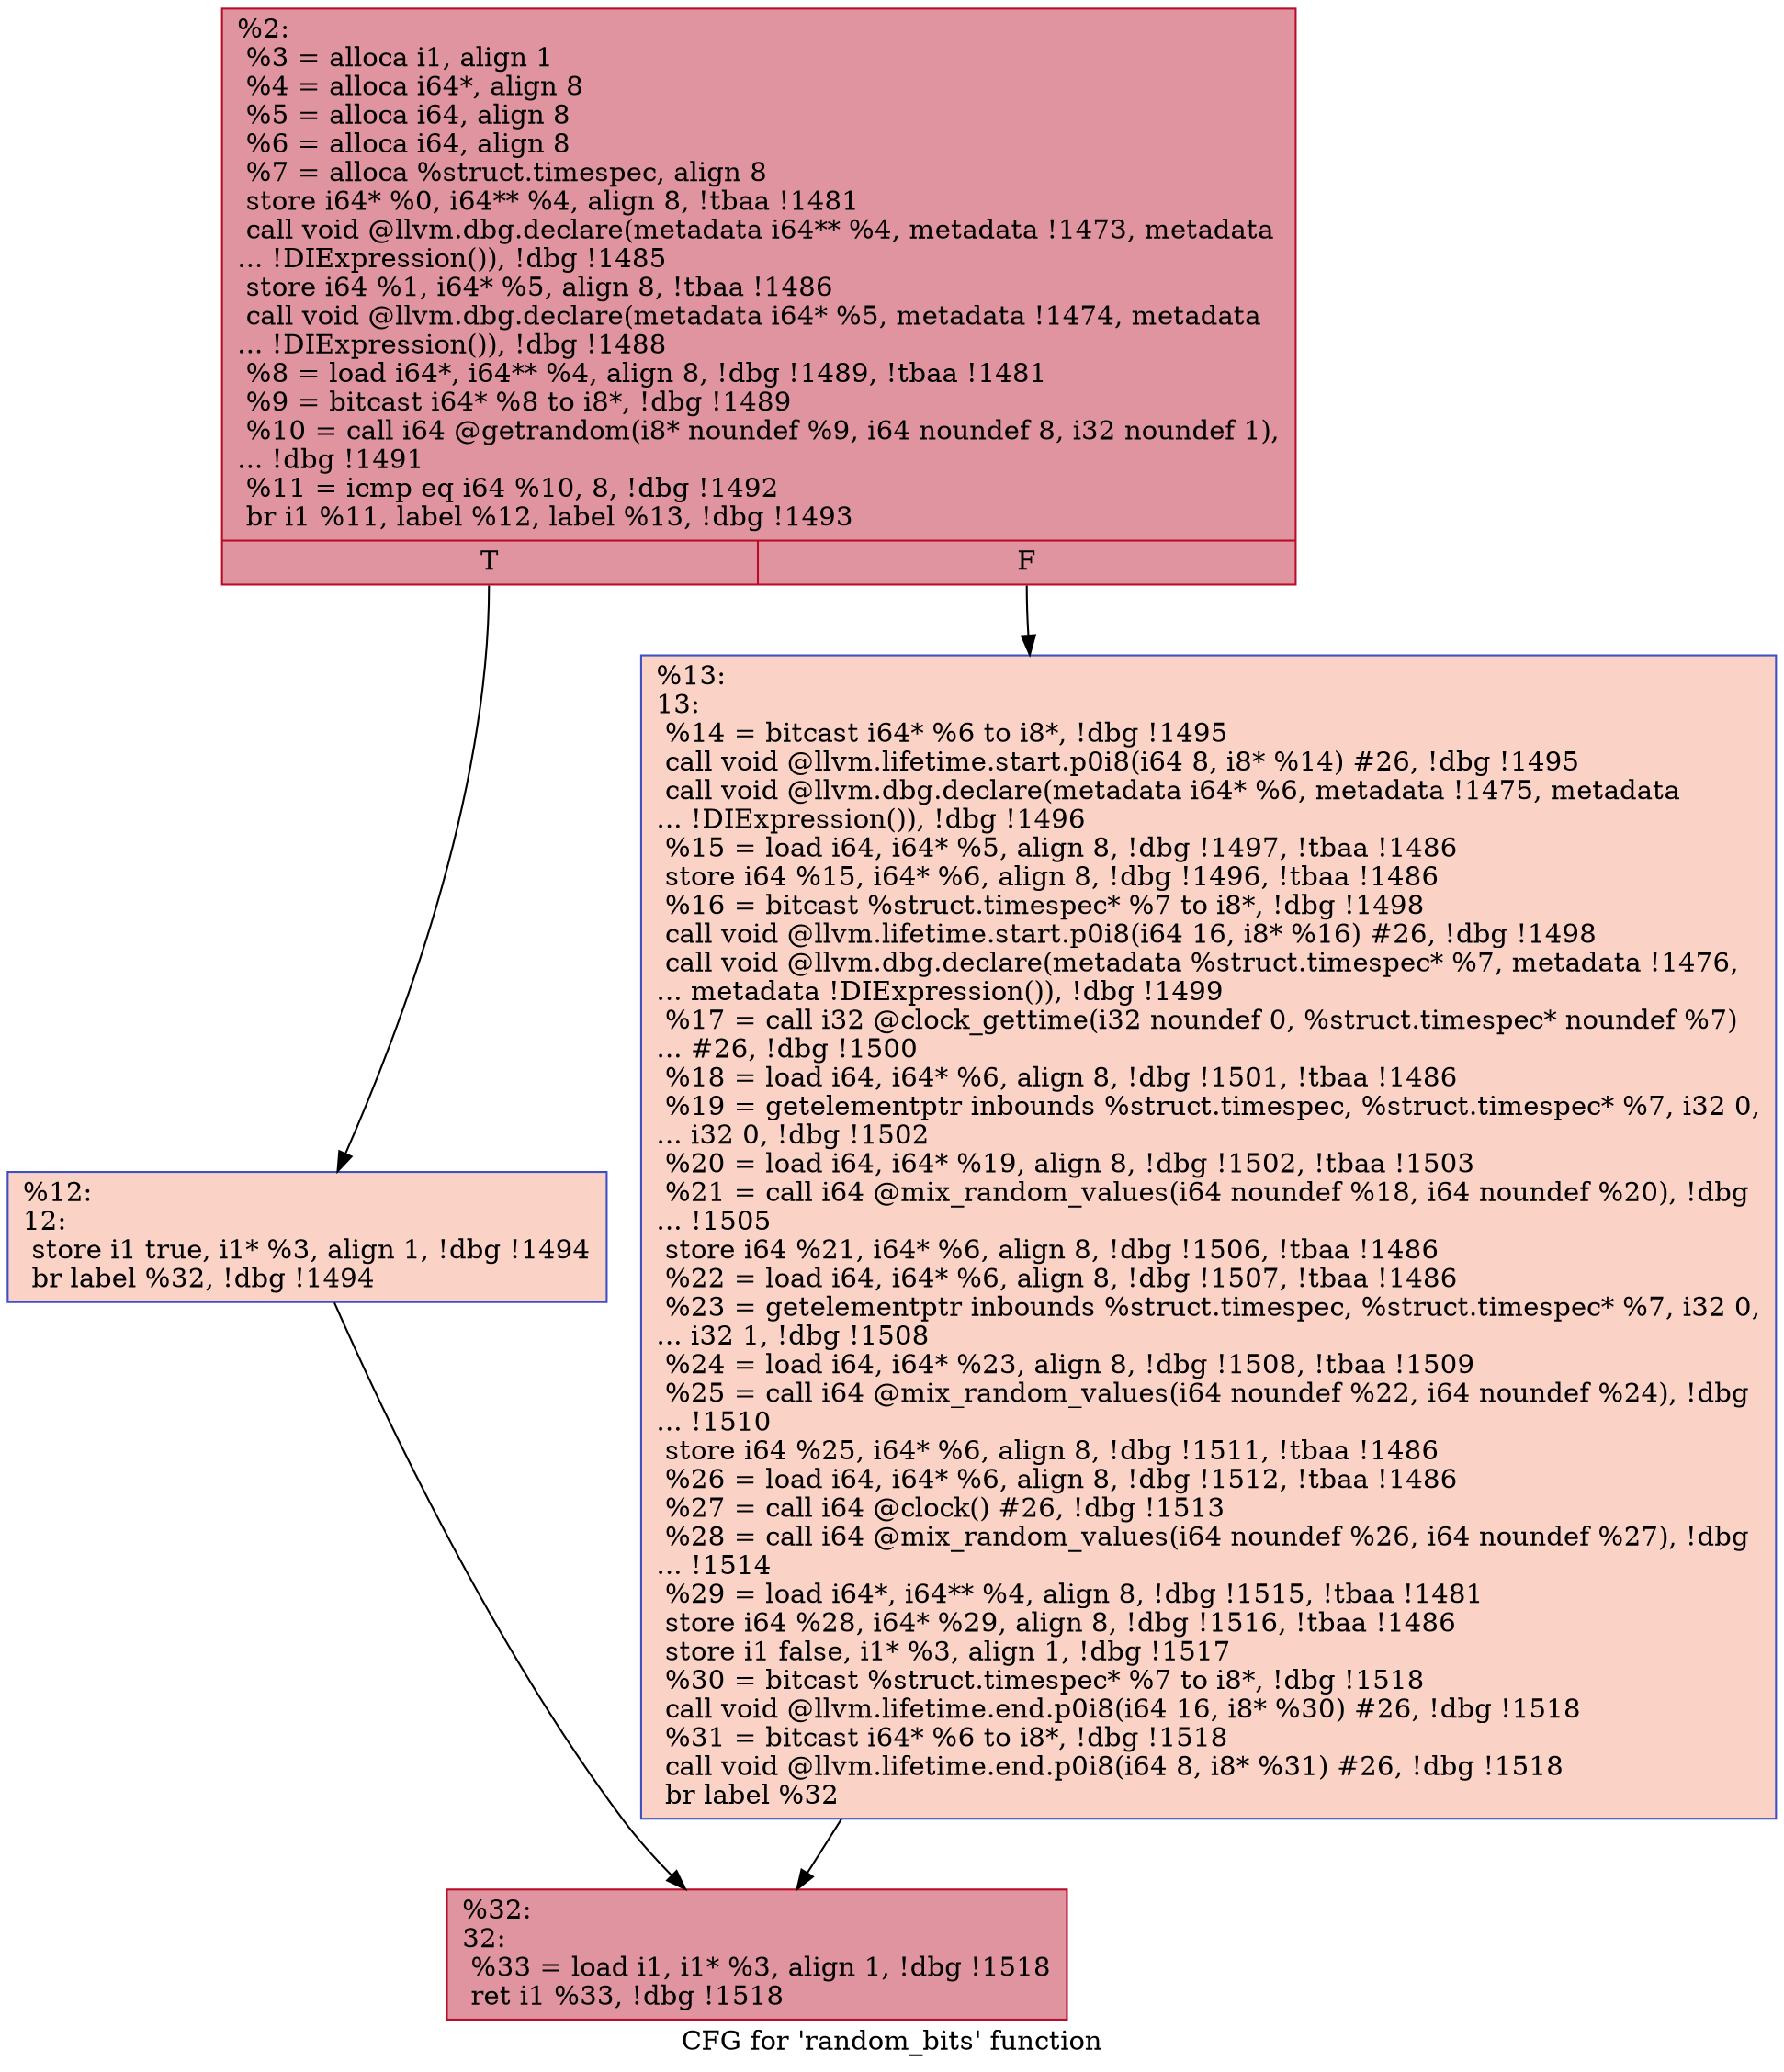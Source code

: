 digraph "CFG for 'random_bits' function" {
	label="CFG for 'random_bits' function";

	Node0x116ab00 [shape=record,color="#b70d28ff", style=filled, fillcolor="#b70d2870",label="{%2:\l  %3 = alloca i1, align 1\l  %4 = alloca i64*, align 8\l  %5 = alloca i64, align 8\l  %6 = alloca i64, align 8\l  %7 = alloca %struct.timespec, align 8\l  store i64* %0, i64** %4, align 8, !tbaa !1481\l  call void @llvm.dbg.declare(metadata i64** %4, metadata !1473, metadata\l... !DIExpression()), !dbg !1485\l  store i64 %1, i64* %5, align 8, !tbaa !1486\l  call void @llvm.dbg.declare(metadata i64* %5, metadata !1474, metadata\l... !DIExpression()), !dbg !1488\l  %8 = load i64*, i64** %4, align 8, !dbg !1489, !tbaa !1481\l  %9 = bitcast i64* %8 to i8*, !dbg !1489\l  %10 = call i64 @getrandom(i8* noundef %9, i64 noundef 8, i32 noundef 1),\l... !dbg !1491\l  %11 = icmp eq i64 %10, 8, !dbg !1492\l  br i1 %11, label %12, label %13, !dbg !1493\l|{<s0>T|<s1>F}}"];
	Node0x116ab00:s0 -> Node0x116ab80;
	Node0x116ab00:s1 -> Node0x116abd0;
	Node0x116ab80 [shape=record,color="#3d50c3ff", style=filled, fillcolor="#f59c7d70",label="{%12:\l12:                                               \l  store i1 true, i1* %3, align 1, !dbg !1494\l  br label %32, !dbg !1494\l}"];
	Node0x116ab80 -> Node0x116ac20;
	Node0x116abd0 [shape=record,color="#3d50c3ff", style=filled, fillcolor="#f59c7d70",label="{%13:\l13:                                               \l  %14 = bitcast i64* %6 to i8*, !dbg !1495\l  call void @llvm.lifetime.start.p0i8(i64 8, i8* %14) #26, !dbg !1495\l  call void @llvm.dbg.declare(metadata i64* %6, metadata !1475, metadata\l... !DIExpression()), !dbg !1496\l  %15 = load i64, i64* %5, align 8, !dbg !1497, !tbaa !1486\l  store i64 %15, i64* %6, align 8, !dbg !1496, !tbaa !1486\l  %16 = bitcast %struct.timespec* %7 to i8*, !dbg !1498\l  call void @llvm.lifetime.start.p0i8(i64 16, i8* %16) #26, !dbg !1498\l  call void @llvm.dbg.declare(metadata %struct.timespec* %7, metadata !1476,\l... metadata !DIExpression()), !dbg !1499\l  %17 = call i32 @clock_gettime(i32 noundef 0, %struct.timespec* noundef %7)\l... #26, !dbg !1500\l  %18 = load i64, i64* %6, align 8, !dbg !1501, !tbaa !1486\l  %19 = getelementptr inbounds %struct.timespec, %struct.timespec* %7, i32 0,\l... i32 0, !dbg !1502\l  %20 = load i64, i64* %19, align 8, !dbg !1502, !tbaa !1503\l  %21 = call i64 @mix_random_values(i64 noundef %18, i64 noundef %20), !dbg\l... !1505\l  store i64 %21, i64* %6, align 8, !dbg !1506, !tbaa !1486\l  %22 = load i64, i64* %6, align 8, !dbg !1507, !tbaa !1486\l  %23 = getelementptr inbounds %struct.timespec, %struct.timespec* %7, i32 0,\l... i32 1, !dbg !1508\l  %24 = load i64, i64* %23, align 8, !dbg !1508, !tbaa !1509\l  %25 = call i64 @mix_random_values(i64 noundef %22, i64 noundef %24), !dbg\l... !1510\l  store i64 %25, i64* %6, align 8, !dbg !1511, !tbaa !1486\l  %26 = load i64, i64* %6, align 8, !dbg !1512, !tbaa !1486\l  %27 = call i64 @clock() #26, !dbg !1513\l  %28 = call i64 @mix_random_values(i64 noundef %26, i64 noundef %27), !dbg\l... !1514\l  %29 = load i64*, i64** %4, align 8, !dbg !1515, !tbaa !1481\l  store i64 %28, i64* %29, align 8, !dbg !1516, !tbaa !1486\l  store i1 false, i1* %3, align 1, !dbg !1517\l  %30 = bitcast %struct.timespec* %7 to i8*, !dbg !1518\l  call void @llvm.lifetime.end.p0i8(i64 16, i8* %30) #26, !dbg !1518\l  %31 = bitcast i64* %6 to i8*, !dbg !1518\l  call void @llvm.lifetime.end.p0i8(i64 8, i8* %31) #26, !dbg !1518\l  br label %32\l}"];
	Node0x116abd0 -> Node0x116ac20;
	Node0x116ac20 [shape=record,color="#b70d28ff", style=filled, fillcolor="#b70d2870",label="{%32:\l32:                                               \l  %33 = load i1, i1* %3, align 1, !dbg !1518\l  ret i1 %33, !dbg !1518\l}"];
}

